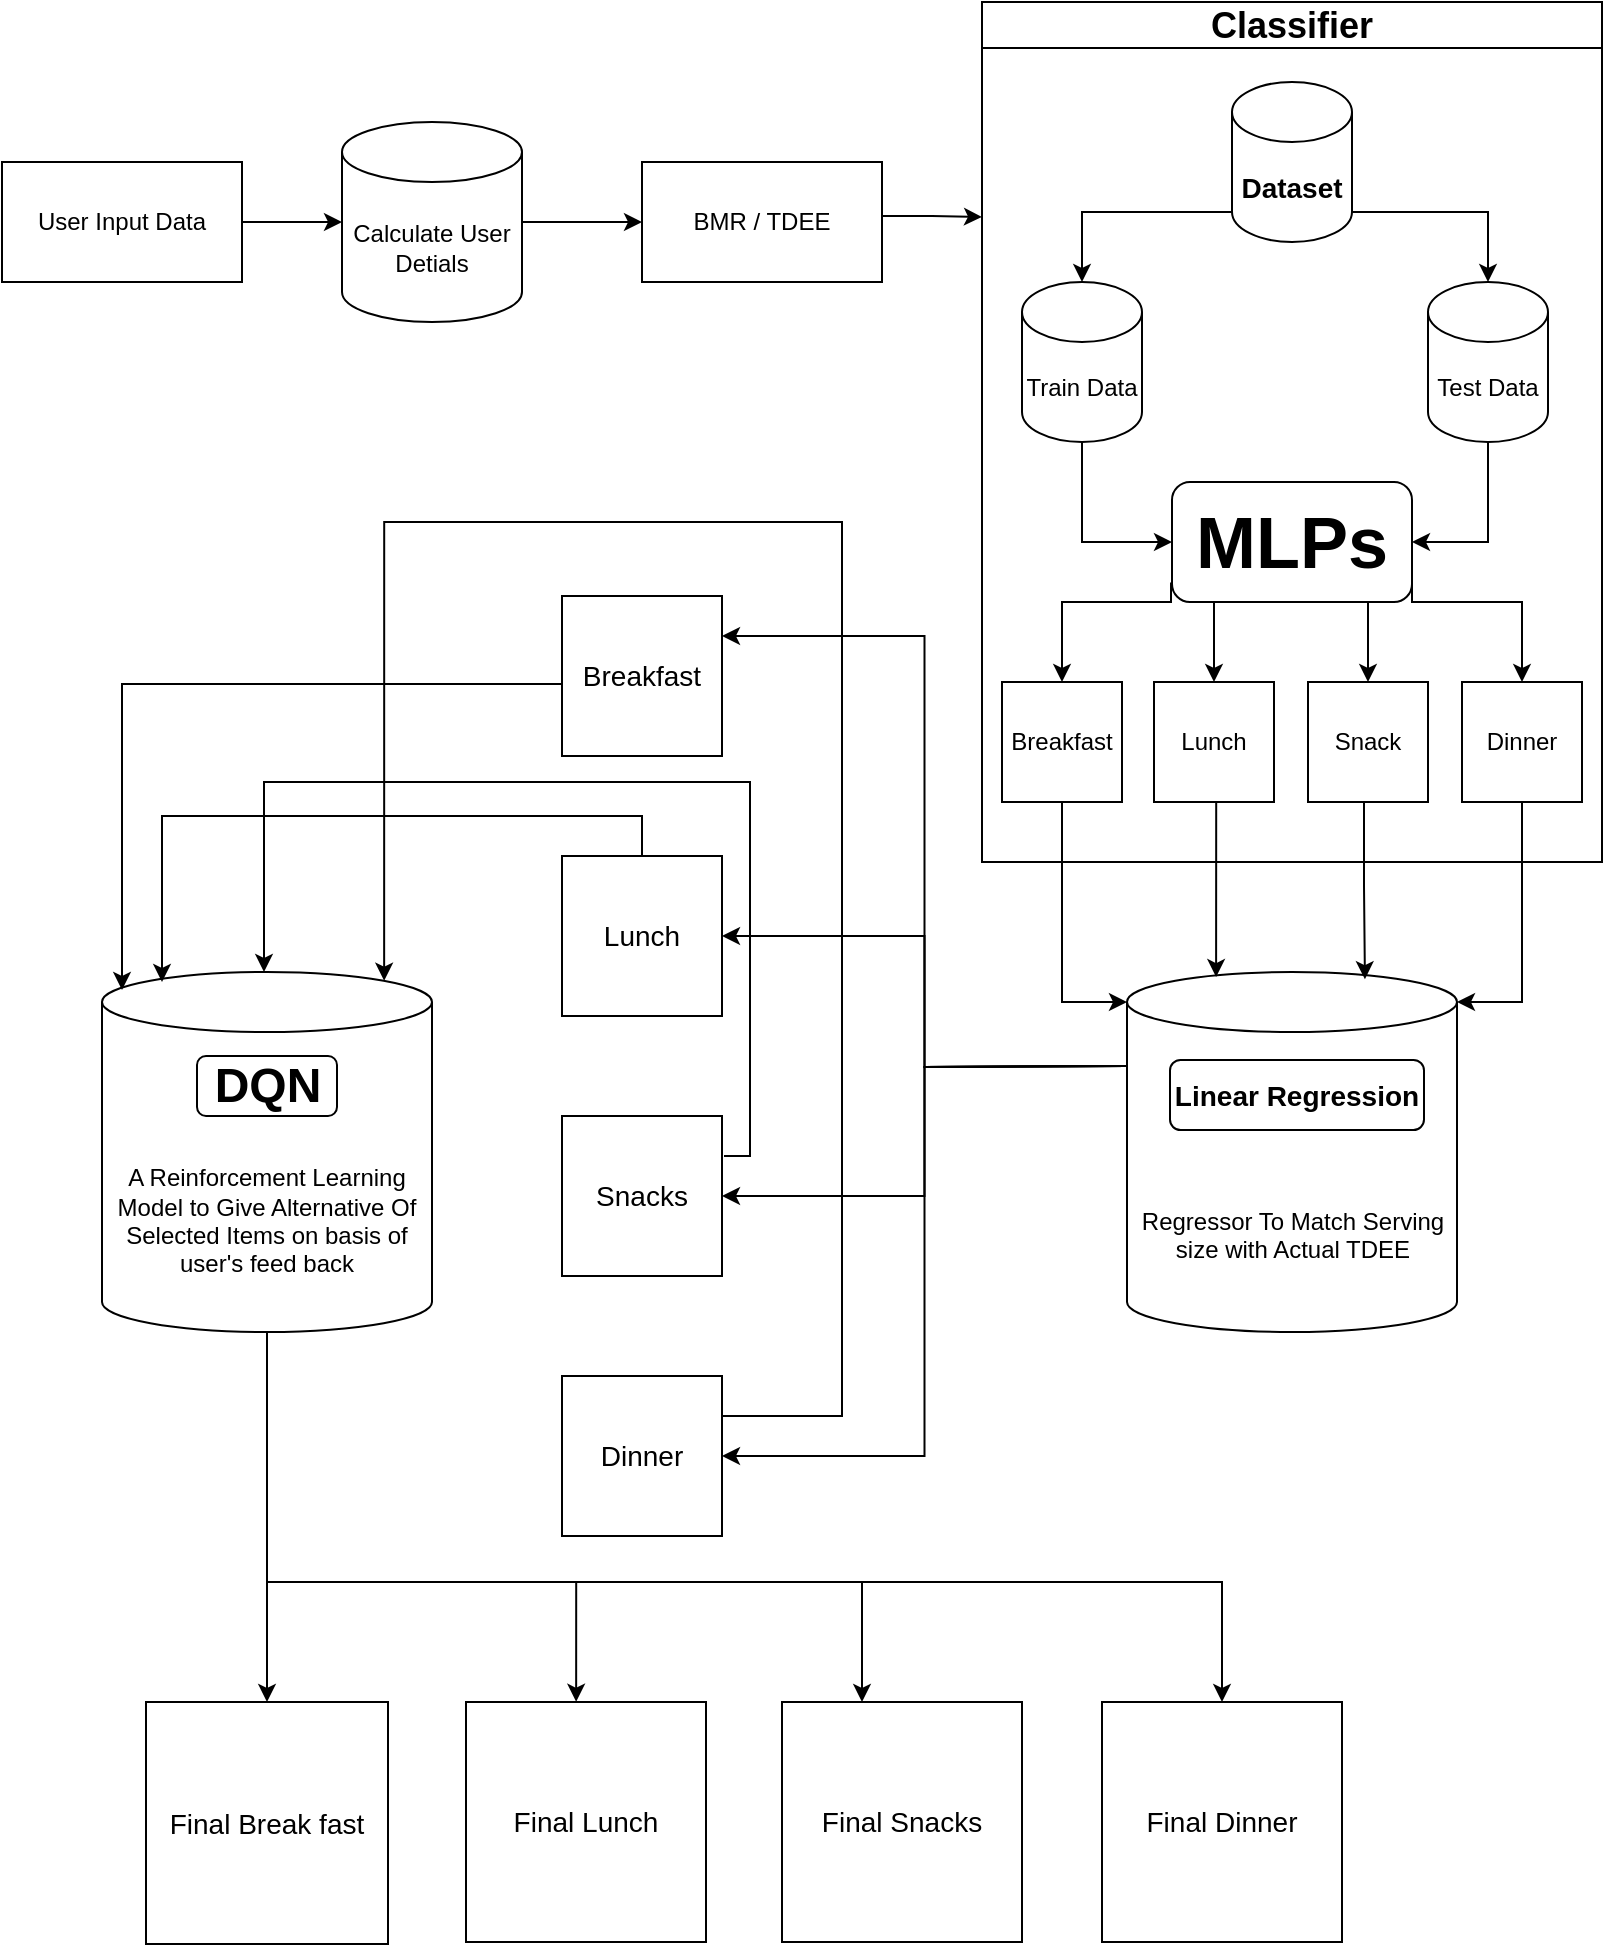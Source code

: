 <mxfile version="25.0.1">
  <diagram name="Page-1" id="h3CojvDLJAW0fWPxnBGz">
    <mxGraphModel dx="2269" dy="1274" grid="1" gridSize="10" guides="1" tooltips="1" connect="1" arrows="1" fold="1" page="1" pageScale="1" pageWidth="827" pageHeight="1169" math="0" shadow="0">
      <root>
        <mxCell id="0" />
        <mxCell id="1" parent="0" />
        <mxCell id="bAH0Vt12tApCW_PCfB48-3" style="edgeStyle=orthogonalEdgeStyle;rounded=0;orthogonalLoop=1;jettySize=auto;html=1;exitX=1;exitY=0.5;exitDx=0;exitDy=0;" parent="1" source="bAH0Vt12tApCW_PCfB48-1" target="bAH0Vt12tApCW_PCfB48-2" edge="1">
          <mxGeometry relative="1" as="geometry" />
        </mxCell>
        <mxCell id="bAH0Vt12tApCW_PCfB48-1" value="User Input Data" style="rounded=0;whiteSpace=wrap;html=1;" parent="1" vertex="1">
          <mxGeometry x="10" y="180" width="120" height="60" as="geometry" />
        </mxCell>
        <mxCell id="bAH0Vt12tApCW_PCfB48-5" style="edgeStyle=orthogonalEdgeStyle;rounded=0;orthogonalLoop=1;jettySize=auto;html=1;exitX=1;exitY=0.5;exitDx=0;exitDy=0;exitPerimeter=0;entryX=0;entryY=0.5;entryDx=0;entryDy=0;" parent="1" source="bAH0Vt12tApCW_PCfB48-2" target="bAH0Vt12tApCW_PCfB48-4" edge="1">
          <mxGeometry relative="1" as="geometry" />
        </mxCell>
        <mxCell id="bAH0Vt12tApCW_PCfB48-2" value="Calculate User Detials" style="shape=cylinder3;whiteSpace=wrap;html=1;boundedLbl=1;backgroundOutline=1;size=15;" parent="1" vertex="1">
          <mxGeometry x="180" y="160" width="90" height="100" as="geometry" />
        </mxCell>
        <mxCell id="bAH0Vt12tApCW_PCfB48-76" style="edgeStyle=orthogonalEdgeStyle;rounded=0;orthogonalLoop=1;jettySize=auto;html=1;exitX=1;exitY=0.5;exitDx=0;exitDy=0;entryX=0;entryY=0.25;entryDx=0;entryDy=0;" parent="1" source="bAH0Vt12tApCW_PCfB48-4" target="bAH0Vt12tApCW_PCfB48-13" edge="1">
          <mxGeometry relative="1" as="geometry">
            <Array as="points">
              <mxPoint x="450" y="207" />
              <mxPoint x="475" y="207" />
            </Array>
          </mxGeometry>
        </mxCell>
        <mxCell id="bAH0Vt12tApCW_PCfB48-4" value="BMR / TDEE" style="rounded=0;whiteSpace=wrap;html=1;" parent="1" vertex="1">
          <mxGeometry x="330" y="180" width="120" height="60" as="geometry" />
        </mxCell>
        <mxCell id="bAH0Vt12tApCW_PCfB48-13" value="&lt;font style=&quot;font-size: 18px;&quot;&gt;Classifier&lt;/font&gt;" style="swimlane;whiteSpace=wrap;html=1;" parent="1" vertex="1">
          <mxGeometry x="500" y="100" width="310" height="430" as="geometry">
            <mxRectangle x="500" y="100" width="110" height="40" as="alternateBounds" />
          </mxGeometry>
        </mxCell>
        <mxCell id="bAH0Vt12tApCW_PCfB48-14" value="&lt;font style=&quot;font-size: 14px;&quot;&gt;&lt;b&gt;Dataset&lt;/b&gt;&lt;/font&gt;" style="shape=cylinder3;whiteSpace=wrap;html=1;boundedLbl=1;backgroundOutline=1;size=15;" parent="bAH0Vt12tApCW_PCfB48-13" vertex="1">
          <mxGeometry x="125" y="40" width="60" height="80" as="geometry" />
        </mxCell>
        <mxCell id="bAH0Vt12tApCW_PCfB48-25" style="edgeStyle=orthogonalEdgeStyle;rounded=0;orthogonalLoop=1;jettySize=auto;html=1;exitX=0.5;exitY=1;exitDx=0;exitDy=0;exitPerimeter=0;entryX=0;entryY=0.5;entryDx=0;entryDy=0;" parent="bAH0Vt12tApCW_PCfB48-13" source="bAH0Vt12tApCW_PCfB48-15" target="bAH0Vt12tApCW_PCfB48-17" edge="1">
          <mxGeometry relative="1" as="geometry" />
        </mxCell>
        <mxCell id="bAH0Vt12tApCW_PCfB48-15" value="Train Data" style="shape=cylinder3;whiteSpace=wrap;html=1;boundedLbl=1;backgroundOutline=1;size=15;" parent="bAH0Vt12tApCW_PCfB48-13" vertex="1">
          <mxGeometry x="20" y="140" width="60" height="80" as="geometry" />
        </mxCell>
        <mxCell id="bAH0Vt12tApCW_PCfB48-24" style="edgeStyle=orthogonalEdgeStyle;rounded=0;orthogonalLoop=1;jettySize=auto;html=1;exitX=0.5;exitY=1;exitDx=0;exitDy=0;exitPerimeter=0;entryX=1;entryY=0.5;entryDx=0;entryDy=0;" parent="bAH0Vt12tApCW_PCfB48-13" source="bAH0Vt12tApCW_PCfB48-16" target="bAH0Vt12tApCW_PCfB48-17" edge="1">
          <mxGeometry relative="1" as="geometry" />
        </mxCell>
        <mxCell id="bAH0Vt12tApCW_PCfB48-16" value="Test Data" style="shape=cylinder3;whiteSpace=wrap;html=1;boundedLbl=1;backgroundOutline=1;size=15;" parent="bAH0Vt12tApCW_PCfB48-13" vertex="1">
          <mxGeometry x="223" y="140" width="60" height="80" as="geometry" />
        </mxCell>
        <mxCell id="bAH0Vt12tApCW_PCfB48-26" style="edgeStyle=orthogonalEdgeStyle;rounded=0;orthogonalLoop=1;jettySize=auto;html=1;exitX=-0.004;exitY=0.837;exitDx=0;exitDy=0;entryX=0.5;entryY=0;entryDx=0;entryDy=0;exitPerimeter=0;" parent="bAH0Vt12tApCW_PCfB48-13" source="bAH0Vt12tApCW_PCfB48-17" target="bAH0Vt12tApCW_PCfB48-18" edge="1">
          <mxGeometry relative="1" as="geometry">
            <Array as="points">
              <mxPoint x="95" y="300" />
              <mxPoint x="40" y="300" />
            </Array>
          </mxGeometry>
        </mxCell>
        <mxCell id="bAH0Vt12tApCW_PCfB48-27" style="edgeStyle=orthogonalEdgeStyle;rounded=0;orthogonalLoop=1;jettySize=auto;html=1;exitX=0.25;exitY=1;exitDx=0;exitDy=0;entryX=0.5;entryY=0;entryDx=0;entryDy=0;" parent="bAH0Vt12tApCW_PCfB48-13" source="bAH0Vt12tApCW_PCfB48-17" target="bAH0Vt12tApCW_PCfB48-19" edge="1">
          <mxGeometry relative="1" as="geometry">
            <Array as="points">
              <mxPoint x="116" y="300" />
            </Array>
          </mxGeometry>
        </mxCell>
        <mxCell id="bAH0Vt12tApCW_PCfB48-28" style="edgeStyle=orthogonalEdgeStyle;rounded=0;orthogonalLoop=1;jettySize=auto;html=1;exitX=0.75;exitY=1;exitDx=0;exitDy=0;entryX=0.5;entryY=0;entryDx=0;entryDy=0;" parent="bAH0Vt12tApCW_PCfB48-13" source="bAH0Vt12tApCW_PCfB48-17" target="bAH0Vt12tApCW_PCfB48-20" edge="1">
          <mxGeometry relative="1" as="geometry">
            <Array as="points">
              <mxPoint x="193" y="300" />
            </Array>
          </mxGeometry>
        </mxCell>
        <mxCell id="bAH0Vt12tApCW_PCfB48-29" style="edgeStyle=orthogonalEdgeStyle;rounded=0;orthogonalLoop=1;jettySize=auto;html=1;exitX=1;exitY=0.75;exitDx=0;exitDy=0;" parent="bAH0Vt12tApCW_PCfB48-13" source="bAH0Vt12tApCW_PCfB48-17" target="bAH0Vt12tApCW_PCfB48-21" edge="1">
          <mxGeometry relative="1" as="geometry">
            <Array as="points">
              <mxPoint x="215" y="300" />
              <mxPoint x="270" y="300" />
            </Array>
          </mxGeometry>
        </mxCell>
        <mxCell id="bAH0Vt12tApCW_PCfB48-17" value="&lt;font style=&quot;font-size: 36px;&quot;&gt;&lt;b style=&quot;&quot;&gt;MLPs&lt;/b&gt;&lt;/font&gt;" style="rounded=1;whiteSpace=wrap;html=1;" parent="bAH0Vt12tApCW_PCfB48-13" vertex="1">
          <mxGeometry x="95" y="240" width="120" height="60" as="geometry" />
        </mxCell>
        <mxCell id="bAH0Vt12tApCW_PCfB48-18" value="Breakfast" style="whiteSpace=wrap;html=1;aspect=fixed;" parent="bAH0Vt12tApCW_PCfB48-13" vertex="1">
          <mxGeometry x="10" y="340" width="60" height="60" as="geometry" />
        </mxCell>
        <mxCell id="bAH0Vt12tApCW_PCfB48-20" value="Snack" style="whiteSpace=wrap;html=1;aspect=fixed;" parent="bAH0Vt12tApCW_PCfB48-13" vertex="1">
          <mxGeometry x="163" y="340" width="60" height="60" as="geometry" />
        </mxCell>
        <mxCell id="bAH0Vt12tApCW_PCfB48-19" value="Lunch" style="whiteSpace=wrap;html=1;aspect=fixed;" parent="bAH0Vt12tApCW_PCfB48-13" vertex="1">
          <mxGeometry x="86" y="340" width="60" height="60" as="geometry" />
        </mxCell>
        <mxCell id="bAH0Vt12tApCW_PCfB48-21" value="Dinner" style="whiteSpace=wrap;html=1;aspect=fixed;" parent="bAH0Vt12tApCW_PCfB48-13" vertex="1">
          <mxGeometry x="240" y="340" width="60" height="60" as="geometry" />
        </mxCell>
        <mxCell id="bAH0Vt12tApCW_PCfB48-22" style="edgeStyle=orthogonalEdgeStyle;rounded=0;orthogonalLoop=1;jettySize=auto;html=1;exitX=0;exitY=1;exitDx=0;exitDy=-15;exitPerimeter=0;entryX=0.5;entryY=0;entryDx=0;entryDy=0;entryPerimeter=0;" parent="bAH0Vt12tApCW_PCfB48-13" source="bAH0Vt12tApCW_PCfB48-14" target="bAH0Vt12tApCW_PCfB48-15" edge="1">
          <mxGeometry relative="1" as="geometry" />
        </mxCell>
        <mxCell id="bAH0Vt12tApCW_PCfB48-23" style="edgeStyle=orthogonalEdgeStyle;rounded=0;orthogonalLoop=1;jettySize=auto;html=1;exitX=1;exitY=1;exitDx=0;exitDy=-15;exitPerimeter=0;entryX=0.5;entryY=0;entryDx=0;entryDy=0;entryPerimeter=0;" parent="bAH0Vt12tApCW_PCfB48-13" source="bAH0Vt12tApCW_PCfB48-14" target="bAH0Vt12tApCW_PCfB48-16" edge="1">
          <mxGeometry relative="1" as="geometry" />
        </mxCell>
        <mxCell id="bAH0Vt12tApCW_PCfB48-51" style="edgeStyle=orthogonalEdgeStyle;rounded=0;orthogonalLoop=1;jettySize=auto;html=1;exitX=0;exitY=0.5;exitDx=0;exitDy=0;exitPerimeter=0;entryX=1;entryY=0.25;entryDx=0;entryDy=0;" parent="1" target="bAH0Vt12tApCW_PCfB48-45" edge="1">
          <mxGeometry relative="1" as="geometry">
            <mxPoint x="572.5" y="632" as="sourcePoint" />
          </mxGeometry>
        </mxCell>
        <mxCell id="bAH0Vt12tApCW_PCfB48-52" style="edgeStyle=orthogonalEdgeStyle;rounded=0;orthogonalLoop=1;jettySize=auto;html=1;exitX=0;exitY=0.5;exitDx=0;exitDy=0;exitPerimeter=0;entryX=1;entryY=0.5;entryDx=0;entryDy=0;" parent="1" target="bAH0Vt12tApCW_PCfB48-46" edge="1">
          <mxGeometry relative="1" as="geometry">
            <mxPoint x="572.5" y="632" as="sourcePoint" />
          </mxGeometry>
        </mxCell>
        <mxCell id="bAH0Vt12tApCW_PCfB48-53" style="edgeStyle=orthogonalEdgeStyle;rounded=0;orthogonalLoop=1;jettySize=auto;html=1;exitX=0;exitY=0.5;exitDx=0;exitDy=0;exitPerimeter=0;entryX=1;entryY=0.5;entryDx=0;entryDy=0;" parent="1" target="bAH0Vt12tApCW_PCfB48-47" edge="1">
          <mxGeometry relative="1" as="geometry">
            <mxPoint x="572.5" y="632" as="sourcePoint" />
          </mxGeometry>
        </mxCell>
        <mxCell id="bAH0Vt12tApCW_PCfB48-54" style="edgeStyle=orthogonalEdgeStyle;rounded=0;orthogonalLoop=1;jettySize=auto;html=1;exitX=0;exitY=0.5;exitDx=0;exitDy=0;exitPerimeter=0;entryX=1;entryY=0.5;entryDx=0;entryDy=0;" parent="1" target="bAH0Vt12tApCW_PCfB48-48" edge="1">
          <mxGeometry relative="1" as="geometry">
            <mxPoint x="572.5" y="632" as="sourcePoint" />
          </mxGeometry>
        </mxCell>
        <mxCell id="bAH0Vt12tApCW_PCfB48-37" value="&lt;div&gt;&lt;br&gt;&lt;/div&gt;&lt;div&gt;&lt;br&gt;&lt;/div&gt;&lt;div&gt;&lt;br&gt;&lt;/div&gt;&lt;div&gt;&lt;br&gt;&lt;/div&gt;Regressor To Match Serving size with Actual TDEE" style="shape=cylinder3;whiteSpace=wrap;html=1;boundedLbl=1;backgroundOutline=1;size=15;" parent="1" vertex="1">
          <mxGeometry x="572.5" y="585" width="165" height="180" as="geometry" />
        </mxCell>
        <mxCell id="bAH0Vt12tApCW_PCfB48-39" style="edgeStyle=orthogonalEdgeStyle;rounded=0;orthogonalLoop=1;jettySize=auto;html=1;exitX=0.5;exitY=1;exitDx=0;exitDy=0;entryX=0;entryY=0;entryDx=0;entryDy=15;entryPerimeter=0;" parent="1" source="bAH0Vt12tApCW_PCfB48-18" target="bAH0Vt12tApCW_PCfB48-37" edge="1">
          <mxGeometry relative="1" as="geometry" />
        </mxCell>
        <mxCell id="bAH0Vt12tApCW_PCfB48-40" style="edgeStyle=orthogonalEdgeStyle;rounded=0;orthogonalLoop=1;jettySize=auto;html=1;exitX=0.5;exitY=1;exitDx=0;exitDy=0;entryX=0.27;entryY=0.014;entryDx=0;entryDy=0;entryPerimeter=0;" parent="1" source="bAH0Vt12tApCW_PCfB48-19" target="bAH0Vt12tApCW_PCfB48-37" edge="1">
          <mxGeometry relative="1" as="geometry">
            <Array as="points">
              <mxPoint x="617" y="500" />
            </Array>
          </mxGeometry>
        </mxCell>
        <mxCell id="bAH0Vt12tApCW_PCfB48-41" style="edgeStyle=orthogonalEdgeStyle;rounded=0;orthogonalLoop=1;jettySize=auto;html=1;exitX=0.5;exitY=1;exitDx=0;exitDy=0;entryX=0.721;entryY=0.02;entryDx=0;entryDy=0;entryPerimeter=0;" parent="1" source="bAH0Vt12tApCW_PCfB48-20" target="bAH0Vt12tApCW_PCfB48-37" edge="1">
          <mxGeometry relative="1" as="geometry">
            <Array as="points">
              <mxPoint x="691" y="500" />
              <mxPoint x="691" y="542" />
              <mxPoint x="691" y="542" />
            </Array>
          </mxGeometry>
        </mxCell>
        <mxCell id="bAH0Vt12tApCW_PCfB48-42" style="edgeStyle=orthogonalEdgeStyle;rounded=0;orthogonalLoop=1;jettySize=auto;html=1;exitX=0.5;exitY=1;exitDx=0;exitDy=0;entryX=1;entryY=0;entryDx=0;entryDy=15;entryPerimeter=0;" parent="1" source="bAH0Vt12tApCW_PCfB48-21" target="bAH0Vt12tApCW_PCfB48-37" edge="1">
          <mxGeometry relative="1" as="geometry" />
        </mxCell>
        <mxCell id="bAH0Vt12tApCW_PCfB48-45" value="&lt;font style=&quot;font-size: 14px;&quot;&gt;Breakfast&lt;/font&gt;" style="whiteSpace=wrap;html=1;aspect=fixed;" parent="1" vertex="1">
          <mxGeometry x="290" y="397" width="80" height="80" as="geometry" />
        </mxCell>
        <mxCell id="bAH0Vt12tApCW_PCfB48-46" value="&lt;font style=&quot;font-size: 14px;&quot;&gt;Lunch&lt;/font&gt;" style="whiteSpace=wrap;html=1;aspect=fixed;" parent="1" vertex="1">
          <mxGeometry x="290" y="527" width="80" height="80" as="geometry" />
        </mxCell>
        <mxCell id="bAH0Vt12tApCW_PCfB48-47" value="&lt;font style=&quot;font-size: 14px;&quot;&gt;Snacks&lt;/font&gt;" style="whiteSpace=wrap;html=1;aspect=fixed;" parent="1" vertex="1">
          <mxGeometry x="290" y="657" width="80" height="80" as="geometry" />
        </mxCell>
        <mxCell id="bAH0Vt12tApCW_PCfB48-48" value="&lt;font style=&quot;font-size: 14px;&quot;&gt;Dinner&lt;/font&gt;" style="whiteSpace=wrap;html=1;aspect=fixed;" parent="1" vertex="1">
          <mxGeometry x="290" y="787" width="80" height="80" as="geometry" />
        </mxCell>
        <mxCell id="bAH0Vt12tApCW_PCfB48-70" style="edgeStyle=orthogonalEdgeStyle;rounded=0;orthogonalLoop=1;jettySize=auto;html=1;exitX=0.5;exitY=1;exitDx=0;exitDy=0;exitPerimeter=0;entryX=0.5;entryY=0;entryDx=0;entryDy=0;" parent="1" source="bAH0Vt12tApCW_PCfB48-58" target="bAH0Vt12tApCW_PCfB48-69" edge="1">
          <mxGeometry relative="1" as="geometry">
            <Array as="points">
              <mxPoint x="143" y="890" />
              <mxPoint x="620" y="890" />
            </Array>
          </mxGeometry>
        </mxCell>
        <mxCell id="bAH0Vt12tApCW_PCfB48-71" style="edgeStyle=orthogonalEdgeStyle;rounded=0;orthogonalLoop=1;jettySize=auto;html=1;exitX=0.5;exitY=1;exitDx=0;exitDy=0;exitPerimeter=0;" parent="1" source="bAH0Vt12tApCW_PCfB48-58" target="bAH0Vt12tApCW_PCfB48-68" edge="1">
          <mxGeometry relative="1" as="geometry">
            <Array as="points">
              <mxPoint x="143" y="890" />
              <mxPoint x="440" y="890" />
            </Array>
          </mxGeometry>
        </mxCell>
        <mxCell id="bAH0Vt12tApCW_PCfB48-72" style="edgeStyle=orthogonalEdgeStyle;rounded=0;orthogonalLoop=1;jettySize=auto;html=1;exitX=0.5;exitY=1;exitDx=0;exitDy=0;exitPerimeter=0;entryX=0.459;entryY=-0.001;entryDx=0;entryDy=0;entryPerimeter=0;" parent="1" source="bAH0Vt12tApCW_PCfB48-58" target="bAH0Vt12tApCW_PCfB48-67" edge="1">
          <mxGeometry relative="1" as="geometry">
            <Array as="points">
              <mxPoint x="143" y="890" />
              <mxPoint x="297" y="890" />
            </Array>
          </mxGeometry>
        </mxCell>
        <mxCell id="bAH0Vt12tApCW_PCfB48-73" style="edgeStyle=orthogonalEdgeStyle;rounded=0;orthogonalLoop=1;jettySize=auto;html=1;exitX=0.5;exitY=1;exitDx=0;exitDy=0;exitPerimeter=0;entryX=0.5;entryY=0;entryDx=0;entryDy=0;" parent="1" source="bAH0Vt12tApCW_PCfB48-58" target="bAH0Vt12tApCW_PCfB48-66" edge="1">
          <mxGeometry relative="1" as="geometry" />
        </mxCell>
        <mxCell id="bAH0Vt12tApCW_PCfB48-58" value="&lt;div&gt;&lt;br&gt;&lt;/div&gt;&lt;div&gt;&lt;br&gt;&lt;/div&gt;&lt;div&gt;&lt;br&gt;&lt;/div&gt;A Reinforcement Learning Model to Give Alternative Of Selected Items on basis of user&#39;s feed back" style="shape=cylinder3;whiteSpace=wrap;html=1;boundedLbl=1;backgroundOutline=1;size=15;" parent="1" vertex="1">
          <mxGeometry x="60" y="585" width="165" height="180" as="geometry" />
        </mxCell>
        <mxCell id="bAH0Vt12tApCW_PCfB48-59" style="edgeStyle=orthogonalEdgeStyle;rounded=0;orthogonalLoop=1;jettySize=auto;html=1;exitX=0;exitY=0.5;exitDx=0;exitDy=0;" parent="1" edge="1">
          <mxGeometry relative="1" as="geometry">
            <mxPoint x="290.0" y="441" as="sourcePoint" />
            <mxPoint x="70" y="594" as="targetPoint" />
            <Array as="points">
              <mxPoint x="70" y="441" />
            </Array>
          </mxGeometry>
        </mxCell>
        <mxCell id="bAH0Vt12tApCW_PCfB48-61" style="edgeStyle=orthogonalEdgeStyle;rounded=0;orthogonalLoop=1;jettySize=auto;html=1;exitX=0.5;exitY=0;exitDx=0;exitDy=0;" parent="1" source="bAH0Vt12tApCW_PCfB48-46" edge="1">
          <mxGeometry relative="1" as="geometry">
            <mxPoint x="90" y="590" as="targetPoint" />
            <Array as="points">
              <mxPoint x="330" y="507" />
              <mxPoint x="90" y="507" />
              <mxPoint x="90" y="589" />
            </Array>
          </mxGeometry>
        </mxCell>
        <mxCell id="bAH0Vt12tApCW_PCfB48-62" style="edgeStyle=orthogonalEdgeStyle;rounded=0;orthogonalLoop=1;jettySize=auto;html=1;exitX=1;exitY=0.25;exitDx=0;exitDy=0;" parent="1" edge="1">
          <mxGeometry relative="1" as="geometry">
            <mxPoint x="371" y="677" as="sourcePoint" />
            <mxPoint x="141" y="585" as="targetPoint" />
            <Array as="points">
              <mxPoint x="384" y="677" />
              <mxPoint x="384" y="490" />
              <mxPoint x="141" y="490" />
              <mxPoint x="141" y="585" />
            </Array>
          </mxGeometry>
        </mxCell>
        <mxCell id="bAH0Vt12tApCW_PCfB48-63" style="edgeStyle=orthogonalEdgeStyle;rounded=0;orthogonalLoop=1;jettySize=auto;html=1;exitX=1;exitY=0.25;exitDx=0;exitDy=0;entryX=0.855;entryY=0;entryDx=0;entryDy=4.35;entryPerimeter=0;" parent="1" source="bAH0Vt12tApCW_PCfB48-48" target="bAH0Vt12tApCW_PCfB48-58" edge="1">
          <mxGeometry relative="1" as="geometry">
            <Array as="points">
              <mxPoint x="430" y="807" />
              <mxPoint x="430" y="360" />
              <mxPoint x="201" y="360" />
            </Array>
          </mxGeometry>
        </mxCell>
        <mxCell id="bAH0Vt12tApCW_PCfB48-64" value="&lt;font style=&quot;font-size: 24px;&quot;&gt;&lt;b&gt;DQN&lt;/b&gt;&lt;/font&gt;" style="rounded=1;whiteSpace=wrap;html=1;" parent="1" vertex="1">
          <mxGeometry x="107.5" y="627" width="70" height="30" as="geometry" />
        </mxCell>
        <mxCell id="bAH0Vt12tApCW_PCfB48-66" value="&lt;font style=&quot;font-size: 14px;&quot;&gt;Final Break fast&lt;/font&gt;" style="whiteSpace=wrap;html=1;aspect=fixed;" parent="1" vertex="1">
          <mxGeometry x="82" y="950" width="121" height="121" as="geometry" />
        </mxCell>
        <mxCell id="bAH0Vt12tApCW_PCfB48-67" value="&lt;font style=&quot;font-size: 14px;&quot;&gt;Final Lunch&lt;/font&gt;" style="whiteSpace=wrap;html=1;aspect=fixed;" parent="1" vertex="1">
          <mxGeometry x="242" y="950" width="120" height="120" as="geometry" />
        </mxCell>
        <mxCell id="bAH0Vt12tApCW_PCfB48-68" value="&lt;font style=&quot;font-size: 14px;&quot;&gt;Final Snacks&lt;/font&gt;" style="whiteSpace=wrap;html=1;aspect=fixed;" parent="1" vertex="1">
          <mxGeometry x="400" y="950" width="120" height="120" as="geometry" />
        </mxCell>
        <mxCell id="bAH0Vt12tApCW_PCfB48-69" value="&lt;font style=&quot;font-size: 14px;&quot;&gt;Final Dinner&lt;/font&gt;" style="whiteSpace=wrap;html=1;aspect=fixed;" parent="1" vertex="1">
          <mxGeometry x="560" y="950" width="120" height="120" as="geometry" />
        </mxCell>
        <mxCell id="bAH0Vt12tApCW_PCfB48-75" value="&lt;font style=&quot;font-size: 14px;&quot;&gt;&lt;b style=&quot;&quot;&gt;Linear Regression&lt;/b&gt;&lt;/font&gt;" style="rounded=1;whiteSpace=wrap;html=1;" parent="1" vertex="1">
          <mxGeometry x="594" y="629" width="127" height="35" as="geometry" />
        </mxCell>
      </root>
    </mxGraphModel>
  </diagram>
</mxfile>
